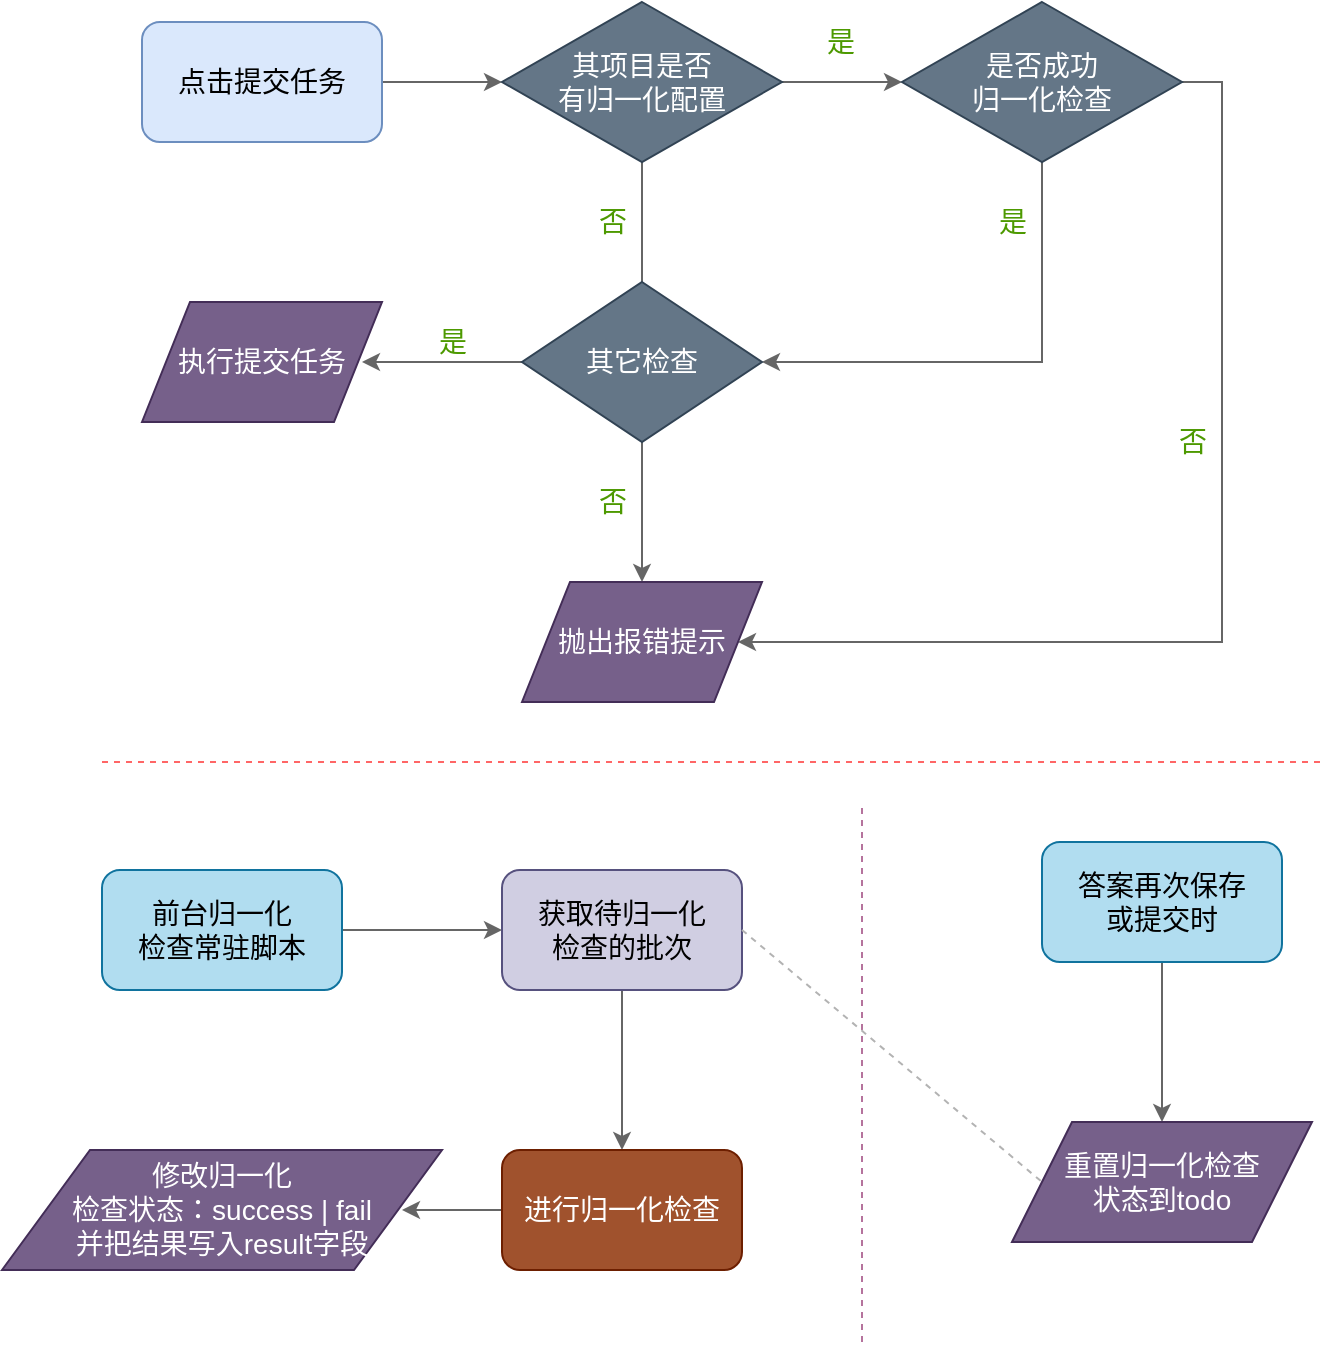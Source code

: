<mxfile version="13.0.1" type="github">
  <diagram id="y-iVMmQmq4lpehuTKv4d" name="Page-1">
    <mxGraphModel dx="1422" dy="849" grid="1" gridSize="10" guides="1" tooltips="1" connect="1" arrows="1" fold="1" page="1" pageScale="1" pageWidth="827" pageHeight="1169" math="0" shadow="0">
      <root>
        <mxCell id="0" />
        <mxCell id="1" parent="0" />
        <mxCell id="Unk3jP9CN9uS7z3M_2QQ-3" value="" style="edgeStyle=orthogonalEdgeStyle;rounded=0;orthogonalLoop=1;jettySize=auto;html=1;strokeWidth=1;fontSize=14;fillColor=#fff2cc;strokeColor=#666666;" edge="1" parent="1" source="Unk3jP9CN9uS7z3M_2QQ-1">
          <mxGeometry relative="1" as="geometry">
            <mxPoint x="260" y="100" as="targetPoint" />
          </mxGeometry>
        </mxCell>
        <mxCell id="Unk3jP9CN9uS7z3M_2QQ-1" value="点击提交任务" style="rounded=1;whiteSpace=wrap;html=1;strokeWidth=1;fontSize=14;fillColor=#dae8fc;strokeColor=#6c8ebf;" vertex="1" parent="1">
          <mxGeometry x="80" y="70" width="120" height="60" as="geometry" />
        </mxCell>
        <mxCell id="Unk3jP9CN9uS7z3M_2QQ-6" value="" style="edgeStyle=orthogonalEdgeStyle;rounded=0;orthogonalLoop=1;jettySize=auto;html=1;strokeWidth=1;fontSize=14;fillColor=#fff2cc;strokeColor=#666666;" edge="1" parent="1" source="Unk3jP9CN9uS7z3M_2QQ-4" target="Unk3jP9CN9uS7z3M_2QQ-5">
          <mxGeometry relative="1" as="geometry" />
        </mxCell>
        <mxCell id="Unk3jP9CN9uS7z3M_2QQ-8" value="" style="edgeStyle=orthogonalEdgeStyle;rounded=0;orthogonalLoop=1;jettySize=auto;html=1;strokeWidth=1;fontSize=14;fillColor=#fff2cc;strokeColor=#666666;" edge="1" parent="1" source="Unk3jP9CN9uS7z3M_2QQ-4">
          <mxGeometry relative="1" as="geometry">
            <mxPoint x="330" y="220" as="targetPoint" />
          </mxGeometry>
        </mxCell>
        <mxCell id="Unk3jP9CN9uS7z3M_2QQ-4" value="其项目是否&lt;br style=&quot;font-size: 14px;&quot;&gt;有归一化配置" style="rhombus;whiteSpace=wrap;html=1;strokeWidth=1;fontSize=14;fillColor=#647687;strokeColor=#314354;fontColor=#ffffff;" vertex="1" parent="1">
          <mxGeometry x="260" y="60" width="140" height="80" as="geometry" />
        </mxCell>
        <mxCell id="Unk3jP9CN9uS7z3M_2QQ-20" value="" style="edgeStyle=orthogonalEdgeStyle;rounded=0;orthogonalLoop=1;jettySize=auto;html=1;entryX=1;entryY=0.5;entryDx=0;entryDy=0;strokeWidth=1;fontSize=14;fillColor=#fff2cc;strokeColor=#666666;" edge="1" parent="1" source="Unk3jP9CN9uS7z3M_2QQ-5" target="Unk3jP9CN9uS7z3M_2QQ-10">
          <mxGeometry relative="1" as="geometry">
            <mxPoint x="530" y="220" as="targetPoint" />
            <Array as="points">
              <mxPoint x="530" y="240" />
            </Array>
          </mxGeometry>
        </mxCell>
        <mxCell id="Unk3jP9CN9uS7z3M_2QQ-22" value="" style="edgeStyle=orthogonalEdgeStyle;rounded=0;orthogonalLoop=1;jettySize=auto;html=1;entryX=1;entryY=0.5;entryDx=0;entryDy=0;strokeWidth=1;fontSize=14;fillColor=#fff2cc;strokeColor=#666666;" edge="1" parent="1" source="Unk3jP9CN9uS7z3M_2QQ-5" target="Unk3jP9CN9uS7z3M_2QQ-14">
          <mxGeometry relative="1" as="geometry">
            <mxPoint x="680" y="100" as="targetPoint" />
            <Array as="points">
              <mxPoint x="620" y="100" />
              <mxPoint x="620" y="380" />
            </Array>
          </mxGeometry>
        </mxCell>
        <mxCell id="Unk3jP9CN9uS7z3M_2QQ-5" value="是否成功&lt;br style=&quot;font-size: 14px;&quot;&gt;归一化检查" style="rhombus;whiteSpace=wrap;html=1;strokeWidth=1;fontSize=14;fillColor=#647687;strokeColor=#314354;fontColor=#ffffff;" vertex="1" parent="1">
          <mxGeometry x="460" y="60" width="140" height="80" as="geometry" />
        </mxCell>
        <mxCell id="Unk3jP9CN9uS7z3M_2QQ-16" value="" style="edgeStyle=orthogonalEdgeStyle;rounded=0;orthogonalLoop=1;jettySize=auto;html=1;strokeWidth=1;fontSize=14;fillColor=#fff2cc;strokeColor=#666666;" edge="1" parent="1" source="Unk3jP9CN9uS7z3M_2QQ-10">
          <mxGeometry relative="1" as="geometry">
            <mxPoint x="190" y="240" as="targetPoint" />
          </mxGeometry>
        </mxCell>
        <mxCell id="Unk3jP9CN9uS7z3M_2QQ-27" value="" style="edgeStyle=orthogonalEdgeStyle;rounded=0;orthogonalLoop=1;jettySize=auto;html=1;strokeWidth=1;fontSize=14;fillColor=#fff2cc;strokeColor=#666666;" edge="1" parent="1" source="Unk3jP9CN9uS7z3M_2QQ-10" target="Unk3jP9CN9uS7z3M_2QQ-14">
          <mxGeometry relative="1" as="geometry" />
        </mxCell>
        <mxCell id="Unk3jP9CN9uS7z3M_2QQ-10" value="其它检查" style="rhombus;whiteSpace=wrap;html=1;strokeWidth=1;fontSize=14;fillColor=#647687;strokeColor=#314354;fontColor=#ffffff;" vertex="1" parent="1">
          <mxGeometry x="270" y="200" width="120" height="80" as="geometry" />
        </mxCell>
        <mxCell id="Unk3jP9CN9uS7z3M_2QQ-14" value="抛出报错提示" style="shape=parallelogram;perimeter=parallelogramPerimeter;whiteSpace=wrap;html=1;strokeWidth=1;fontSize=14;fillColor=#76608a;strokeColor=#432D57;fontColor=#ffffff;" vertex="1" parent="1">
          <mxGeometry x="270" y="350" width="120" height="60" as="geometry" />
        </mxCell>
        <mxCell id="Unk3jP9CN9uS7z3M_2QQ-18" value="执行提交任务" style="shape=parallelogram;perimeter=parallelogramPerimeter;whiteSpace=wrap;html=1;strokeWidth=1;fontSize=14;fillColor=#76608a;strokeColor=#432D57;fontColor=#ffffff;" vertex="1" parent="1">
          <mxGeometry x="80" y="210" width="120" height="60" as="geometry" />
        </mxCell>
        <mxCell id="Unk3jP9CN9uS7z3M_2QQ-28" value="" style="endArrow=none;dashed=1;html=1;strokeWidth=1;fontSize=14;fillColor=#fff2cc;strokeColor=#FF6666;" edge="1" parent="1">
          <mxGeometry width="50" height="50" relative="1" as="geometry">
            <mxPoint x="60" y="440" as="sourcePoint" />
            <mxPoint x="670" y="440" as="targetPoint" />
          </mxGeometry>
        </mxCell>
        <mxCell id="Unk3jP9CN9uS7z3M_2QQ-31" value="" style="edgeStyle=orthogonalEdgeStyle;rounded=0;orthogonalLoop=1;jettySize=auto;html=1;strokeWidth=1;fontSize=14;fillColor=#fff2cc;strokeColor=#666666;" edge="1" parent="1" source="Unk3jP9CN9uS7z3M_2QQ-29" target="Unk3jP9CN9uS7z3M_2QQ-30">
          <mxGeometry relative="1" as="geometry" />
        </mxCell>
        <mxCell id="Unk3jP9CN9uS7z3M_2QQ-29" value="前台归一化&lt;br style=&quot;font-size: 14px;&quot;&gt;检查常驻脚本" style="rounded=1;whiteSpace=wrap;html=1;strokeWidth=1;fontSize=14;fillColor=#b1ddf0;strokeColor=#10739e;" vertex="1" parent="1">
          <mxGeometry x="60" y="494" width="120" height="60" as="geometry" />
        </mxCell>
        <mxCell id="Unk3jP9CN9uS7z3M_2QQ-33" value="" style="edgeStyle=orthogonalEdgeStyle;rounded=0;orthogonalLoop=1;jettySize=auto;html=1;strokeWidth=1;fontSize=14;fillColor=#fff2cc;strokeColor=#666666;" edge="1" parent="1" source="Unk3jP9CN9uS7z3M_2QQ-30" target="Unk3jP9CN9uS7z3M_2QQ-32">
          <mxGeometry relative="1" as="geometry" />
        </mxCell>
        <mxCell id="Unk3jP9CN9uS7z3M_2QQ-30" value="获取待归一化&lt;br style=&quot;font-size: 14px;&quot;&gt;检查的批次" style="rounded=1;whiteSpace=wrap;html=1;strokeWidth=1;fontSize=14;fillColor=#d0cee2;strokeColor=#56517e;" vertex="1" parent="1">
          <mxGeometry x="260" y="494" width="120" height="60" as="geometry" />
        </mxCell>
        <mxCell id="Unk3jP9CN9uS7z3M_2QQ-35" value="" style="edgeStyle=orthogonalEdgeStyle;rounded=0;orthogonalLoop=1;jettySize=auto;html=1;strokeWidth=1;fontSize=14;fillColor=#fff2cc;strokeColor=#666666;" edge="1" parent="1" source="Unk3jP9CN9uS7z3M_2QQ-32">
          <mxGeometry relative="1" as="geometry">
            <mxPoint x="210" y="664" as="targetPoint" />
          </mxGeometry>
        </mxCell>
        <mxCell id="Unk3jP9CN9uS7z3M_2QQ-32" value="进行归一化检查" style="rounded=1;whiteSpace=wrap;html=1;strokeWidth=1;fontSize=14;fillColor=#a0522d;strokeColor=#6D1F00;fontColor=#ffffff;" vertex="1" parent="1">
          <mxGeometry x="260" y="634" width="120" height="60" as="geometry" />
        </mxCell>
        <mxCell id="Unk3jP9CN9uS7z3M_2QQ-36" value="" style="endArrow=none;dashed=1;html=1;strokeWidth=1;fontSize=14;fillColor=#fff2cc;strokeColor=#B5739D;" edge="1" parent="1">
          <mxGeometry width="50" height="50" relative="1" as="geometry">
            <mxPoint x="440" y="730" as="sourcePoint" />
            <mxPoint x="440" y="460" as="targetPoint" />
          </mxGeometry>
        </mxCell>
        <mxCell id="Unk3jP9CN9uS7z3M_2QQ-39" value="" style="edgeStyle=orthogonalEdgeStyle;rounded=0;orthogonalLoop=1;jettySize=auto;html=1;strokeWidth=1;fontSize=14;fillColor=#fff2cc;strokeColor=#666666;" edge="1" parent="1" source="Unk3jP9CN9uS7z3M_2QQ-37">
          <mxGeometry relative="1" as="geometry">
            <mxPoint x="590" y="620" as="targetPoint" />
          </mxGeometry>
        </mxCell>
        <mxCell id="Unk3jP9CN9uS7z3M_2QQ-37" value="答案再次保存&lt;br style=&quot;font-size: 14px;&quot;&gt;或提交时" style="rounded=1;whiteSpace=wrap;html=1;strokeWidth=1;fontSize=14;fillColor=#b1ddf0;strokeColor=#10739e;" vertex="1" parent="1">
          <mxGeometry x="530" y="480" width="120" height="60" as="geometry" />
        </mxCell>
        <mxCell id="Unk3jP9CN9uS7z3M_2QQ-40" value="重置归一化检查&lt;br style=&quot;font-size: 14px;&quot;&gt;状态到todo" style="shape=parallelogram;perimeter=parallelogramPerimeter;whiteSpace=wrap;html=1;strokeWidth=1;fontSize=14;fillColor=#76608a;strokeColor=#432D57;fontColor=#ffffff;" vertex="1" parent="1">
          <mxGeometry x="515" y="620" width="150" height="60" as="geometry" />
        </mxCell>
        <mxCell id="Unk3jP9CN9uS7z3M_2QQ-41" value="&lt;span&gt;修改归一化&lt;/span&gt;&lt;br&gt;&lt;span&gt;检查状态：success | fail&lt;/span&gt;&lt;br&gt;&lt;span&gt;并把结果写入result字段&lt;/span&gt;" style="shape=parallelogram;perimeter=parallelogramPerimeter;whiteSpace=wrap;html=1;strokeWidth=1;fontSize=14;spacing=0;fillColor=#76608a;strokeColor=#432D57;fontColor=#ffffff;" vertex="1" parent="1">
          <mxGeometry x="10" y="634" width="220" height="60" as="geometry" />
        </mxCell>
        <mxCell id="Unk3jP9CN9uS7z3M_2QQ-42" value="" style="endArrow=none;dashed=1;html=1;strokeColor=#B3B3B3;strokeWidth=1;fontSize=14;exitX=1;exitY=0.5;exitDx=0;exitDy=0;entryX=0;entryY=0.5;entryDx=0;entryDy=0;" edge="1" parent="1" source="Unk3jP9CN9uS7z3M_2QQ-30" target="Unk3jP9CN9uS7z3M_2QQ-40">
          <mxGeometry width="50" height="50" relative="1" as="geometry">
            <mxPoint x="620" y="480" as="sourcePoint" />
            <mxPoint x="670" y="430" as="targetPoint" />
          </mxGeometry>
        </mxCell>
        <mxCell id="Unk3jP9CN9uS7z3M_2QQ-43" value="&lt;font color=&quot;#4d9900&quot;&gt;是&lt;/font&gt;" style="text;html=1;align=center;verticalAlign=middle;resizable=0;points=[];autosize=1;fontSize=14;" vertex="1" parent="1">
          <mxGeometry x="413.5" y="70" width="30" height="20" as="geometry" />
        </mxCell>
        <mxCell id="Unk3jP9CN9uS7z3M_2QQ-44" value="&lt;font color=&quot;#4d9900&quot;&gt;否&lt;/font&gt;" style="text;html=1;align=center;verticalAlign=middle;resizable=0;points=[];autosize=1;fontSize=14;" vertex="1" parent="1">
          <mxGeometry x="300" y="160" width="30" height="20" as="geometry" />
        </mxCell>
        <mxCell id="Unk3jP9CN9uS7z3M_2QQ-45" value="&lt;font color=&quot;#4d9900&quot;&gt;是&lt;/font&gt;" style="text;html=1;align=center;verticalAlign=middle;resizable=0;points=[];autosize=1;fontSize=14;" vertex="1" parent="1">
          <mxGeometry x="500" y="160" width="30" height="20" as="geometry" />
        </mxCell>
        <mxCell id="Unk3jP9CN9uS7z3M_2QQ-46" value="&lt;font color=&quot;#4d9900&quot;&gt;否&lt;/font&gt;" style="text;html=1;align=center;verticalAlign=middle;resizable=0;points=[];autosize=1;fontSize=14;" vertex="1" parent="1">
          <mxGeometry x="590" y="270" width="30" height="20" as="geometry" />
        </mxCell>
        <mxCell id="Unk3jP9CN9uS7z3M_2QQ-47" value="&lt;font color=&quot;#4d9900&quot;&gt;是&lt;/font&gt;" style="text;html=1;align=center;verticalAlign=middle;resizable=0;points=[];autosize=1;fontSize=14;" vertex="1" parent="1">
          <mxGeometry x="220" y="220" width="30" height="20" as="geometry" />
        </mxCell>
        <mxCell id="Unk3jP9CN9uS7z3M_2QQ-48" value="&lt;font color=&quot;#4d9900&quot;&gt;否&lt;/font&gt;" style="text;html=1;align=center;verticalAlign=middle;resizable=0;points=[];autosize=1;fontSize=14;" vertex="1" parent="1">
          <mxGeometry x="300" y="300" width="30" height="20" as="geometry" />
        </mxCell>
      </root>
    </mxGraphModel>
  </diagram>
</mxfile>
